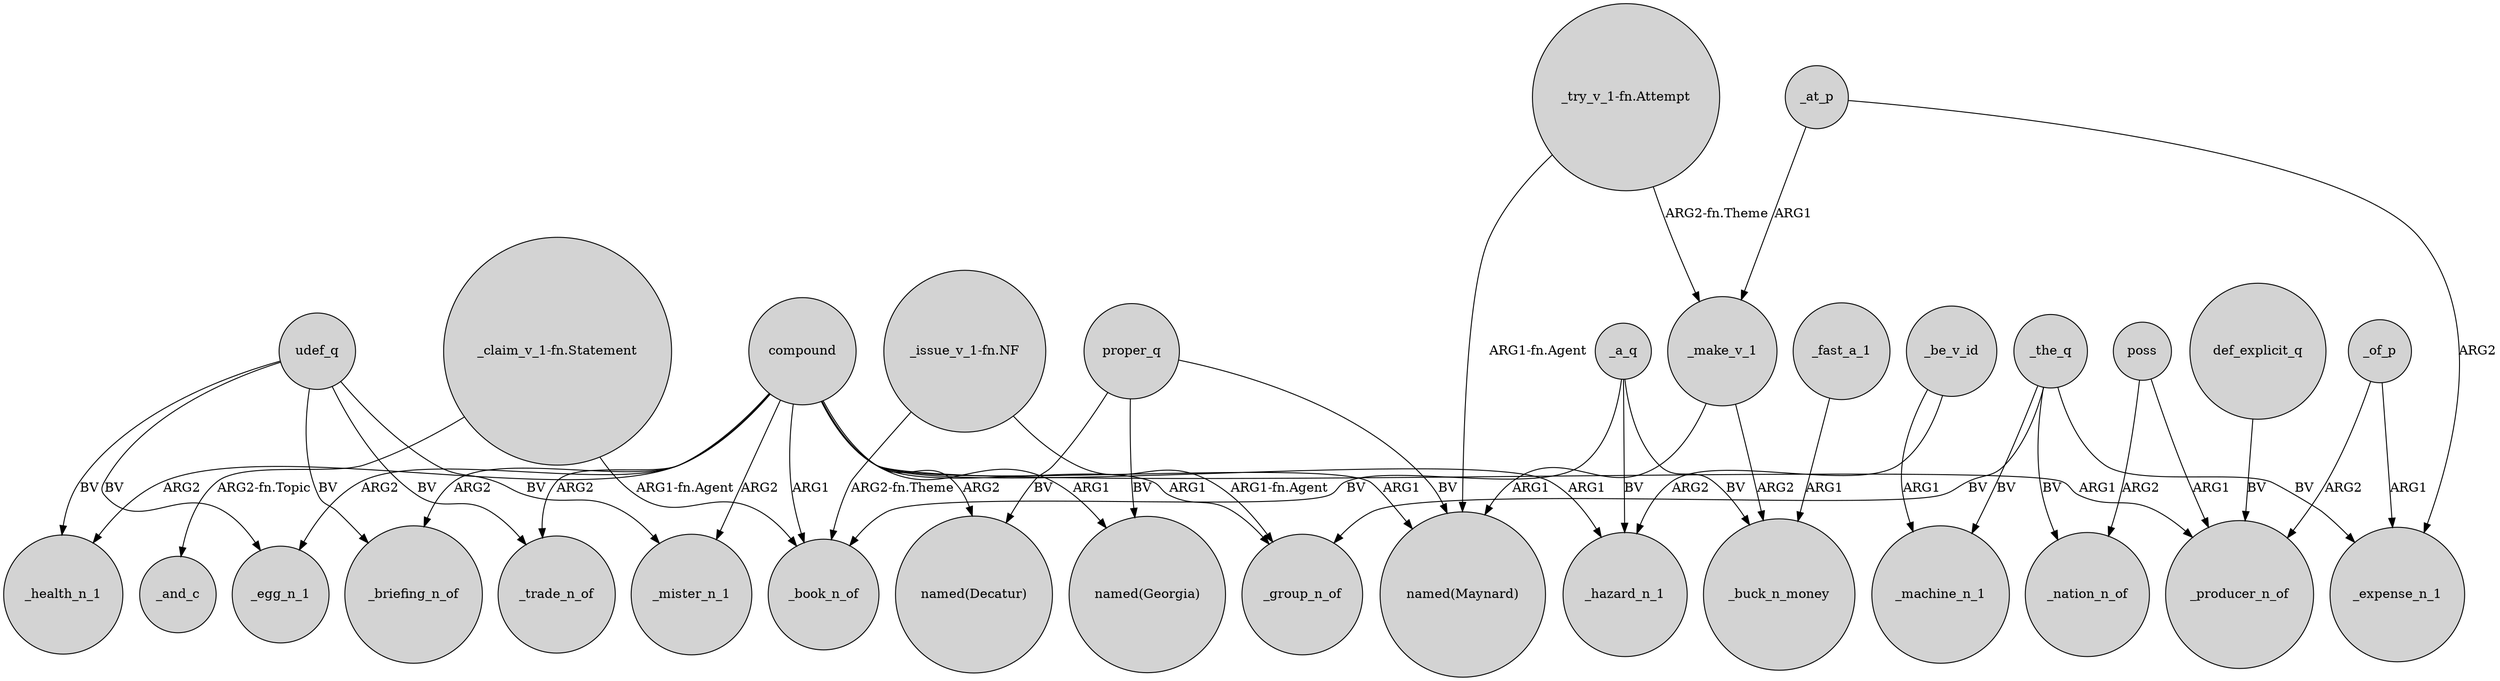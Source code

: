 digraph {
	node [shape=circle style=filled]
	"_claim_v_1-fn.Statement" -> _and_c [label="ARG2-fn.Topic"]
	compound -> _egg_n_1 [label=ARG2]
	udef_q -> _trade_n_of [label=BV]
	compound -> _producer_n_of [label=ARG1]
	_fast_a_1 -> _buck_n_money [label=ARG1]
	proper_q -> "named(Decatur)" [label=BV]
	compound -> _hazard_n_1 [label=ARG1]
	_be_v_id -> _hazard_n_1 [label=ARG2]
	"_try_v_1-fn.Attempt" -> _make_v_1 [label="ARG2-fn.Theme"]
	compound -> "named(Georgia)" [label=ARG1]
	_make_v_1 -> "named(Maynard)" [label=ARG1]
	"_claim_v_1-fn.Statement" -> _book_n_of [label="ARG1-fn.Agent"]
	def_explicit_q -> _producer_n_of [label=BV]
	compound -> _mister_n_1 [label=ARG2]
	_a_q -> _buck_n_money [label=BV]
	compound -> "named(Maynard)" [label=ARG1]
	udef_q -> _mister_n_1 [label=BV]
	_at_p -> _expense_n_1 [label=ARG2]
	_the_q -> _group_n_of [label=BV]
	_the_q -> _expense_n_1 [label=BV]
	"_issue_v_1-fn.NF" -> _book_n_of [label="ARG2-fn.Theme"]
	_a_q -> _book_n_of [label=BV]
	_the_q -> _machine_n_1 [label=BV]
	_of_p -> _expense_n_1 [label=ARG1]
	compound -> _briefing_n_of [label=ARG2]
	_a_q -> _hazard_n_1 [label=BV]
	compound -> _health_n_1 [label=ARG2]
	_of_p -> _producer_n_of [label=ARG2]
	_the_q -> _nation_n_of [label=BV]
	compound -> _trade_n_of [label=ARG2]
	"_issue_v_1-fn.NF" -> _group_n_of [label="ARG1-fn.Agent"]
	udef_q -> _health_n_1 [label=BV]
	_make_v_1 -> _buck_n_money [label=ARG2]
	_be_v_id -> _machine_n_1 [label=ARG1]
	udef_q -> _briefing_n_of [label=BV]
	poss -> _nation_n_of [label=ARG2]
	proper_q -> "named(Maynard)" [label=BV]
	proper_q -> "named(Georgia)" [label=BV]
	"_try_v_1-fn.Attempt" -> "named(Maynard)" [label="ARG1-fn.Agent"]
	udef_q -> _egg_n_1 [label=BV]
	compound -> "named(Decatur)" [label=ARG2]
	poss -> _producer_n_of [label=ARG1]
	_at_p -> _make_v_1 [label=ARG1]
	compound -> _group_n_of [label=ARG1]
	compound -> _book_n_of [label=ARG1]
}
